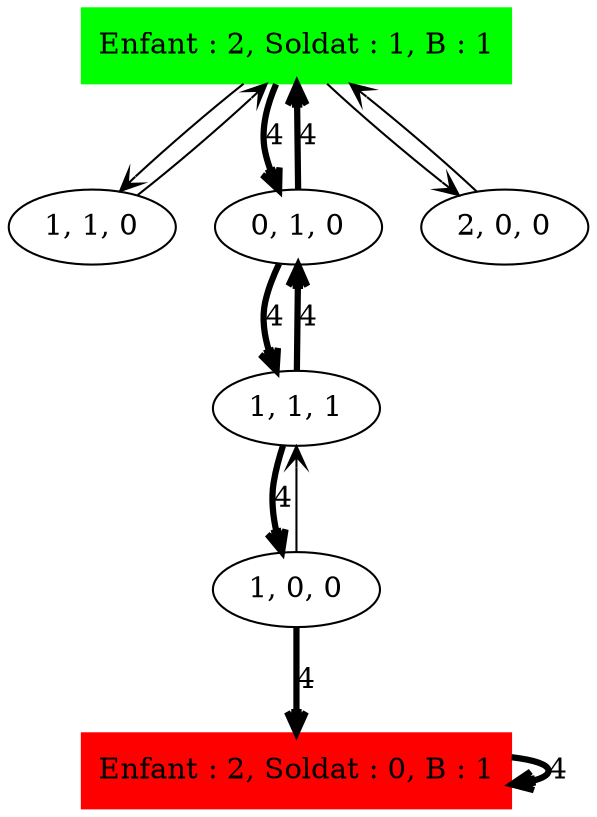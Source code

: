 digraph Soldat_Sol_ {
	initial [label="Enfant : 2, Soldat : 1, B : 1" color=green shape=box style=filled]
	final [label="Enfant : 2, Soldat : 0, B : 1" color=red shape=box style=filled]
	initial -> "1, 1, 0" [arrowhead=open]
	initial -> "0, 1, 0" [label=4 arrowhead=open penwidth=3]
	initial -> "2, 0, 0" [arrowhead=open]
	"2, 0, 0" -> initial [arrowhead=open]
	"0, 1, 0" -> "1, 1, 1" [label=4 arrowhead=open penwidth=3]
	"0, 1, 0" -> initial [label=4 arrowhead=open penwidth=3]
	"1, 1, 1" -> "0, 1, 0" [label=4 arrowhead=open penwidth=3]
	"1, 1, 1" -> "1, 0, 0" [label=4 arrowhead=open penwidth=3]
	"1, 0, 0" -> final [label=4 arrowhead=open penwidth=3]
	"1, 0, 0" -> "1, 1, 1" [arrowhead=open]
	final -> final [label=4 arrowhead=open penwidth=3]
	"1, 1, 0" -> initial [arrowhead=open]
}
